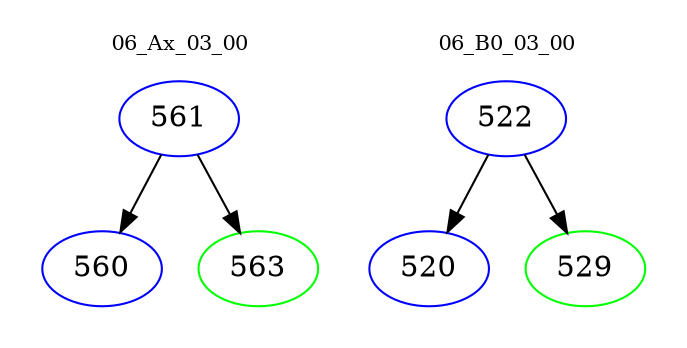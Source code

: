 digraph{
subgraph cluster_0 {
color = white
label = "06_Ax_03_00";
fontsize=10;
T0_561 [label="561", color="blue"]
T0_561 -> T0_560 [color="black"]
T0_560 [label="560", color="blue"]
T0_561 -> T0_563 [color="black"]
T0_563 [label="563", color="green"]
}
subgraph cluster_1 {
color = white
label = "06_B0_03_00";
fontsize=10;
T1_522 [label="522", color="blue"]
T1_522 -> T1_520 [color="black"]
T1_520 [label="520", color="blue"]
T1_522 -> T1_529 [color="black"]
T1_529 [label="529", color="green"]
}
}
